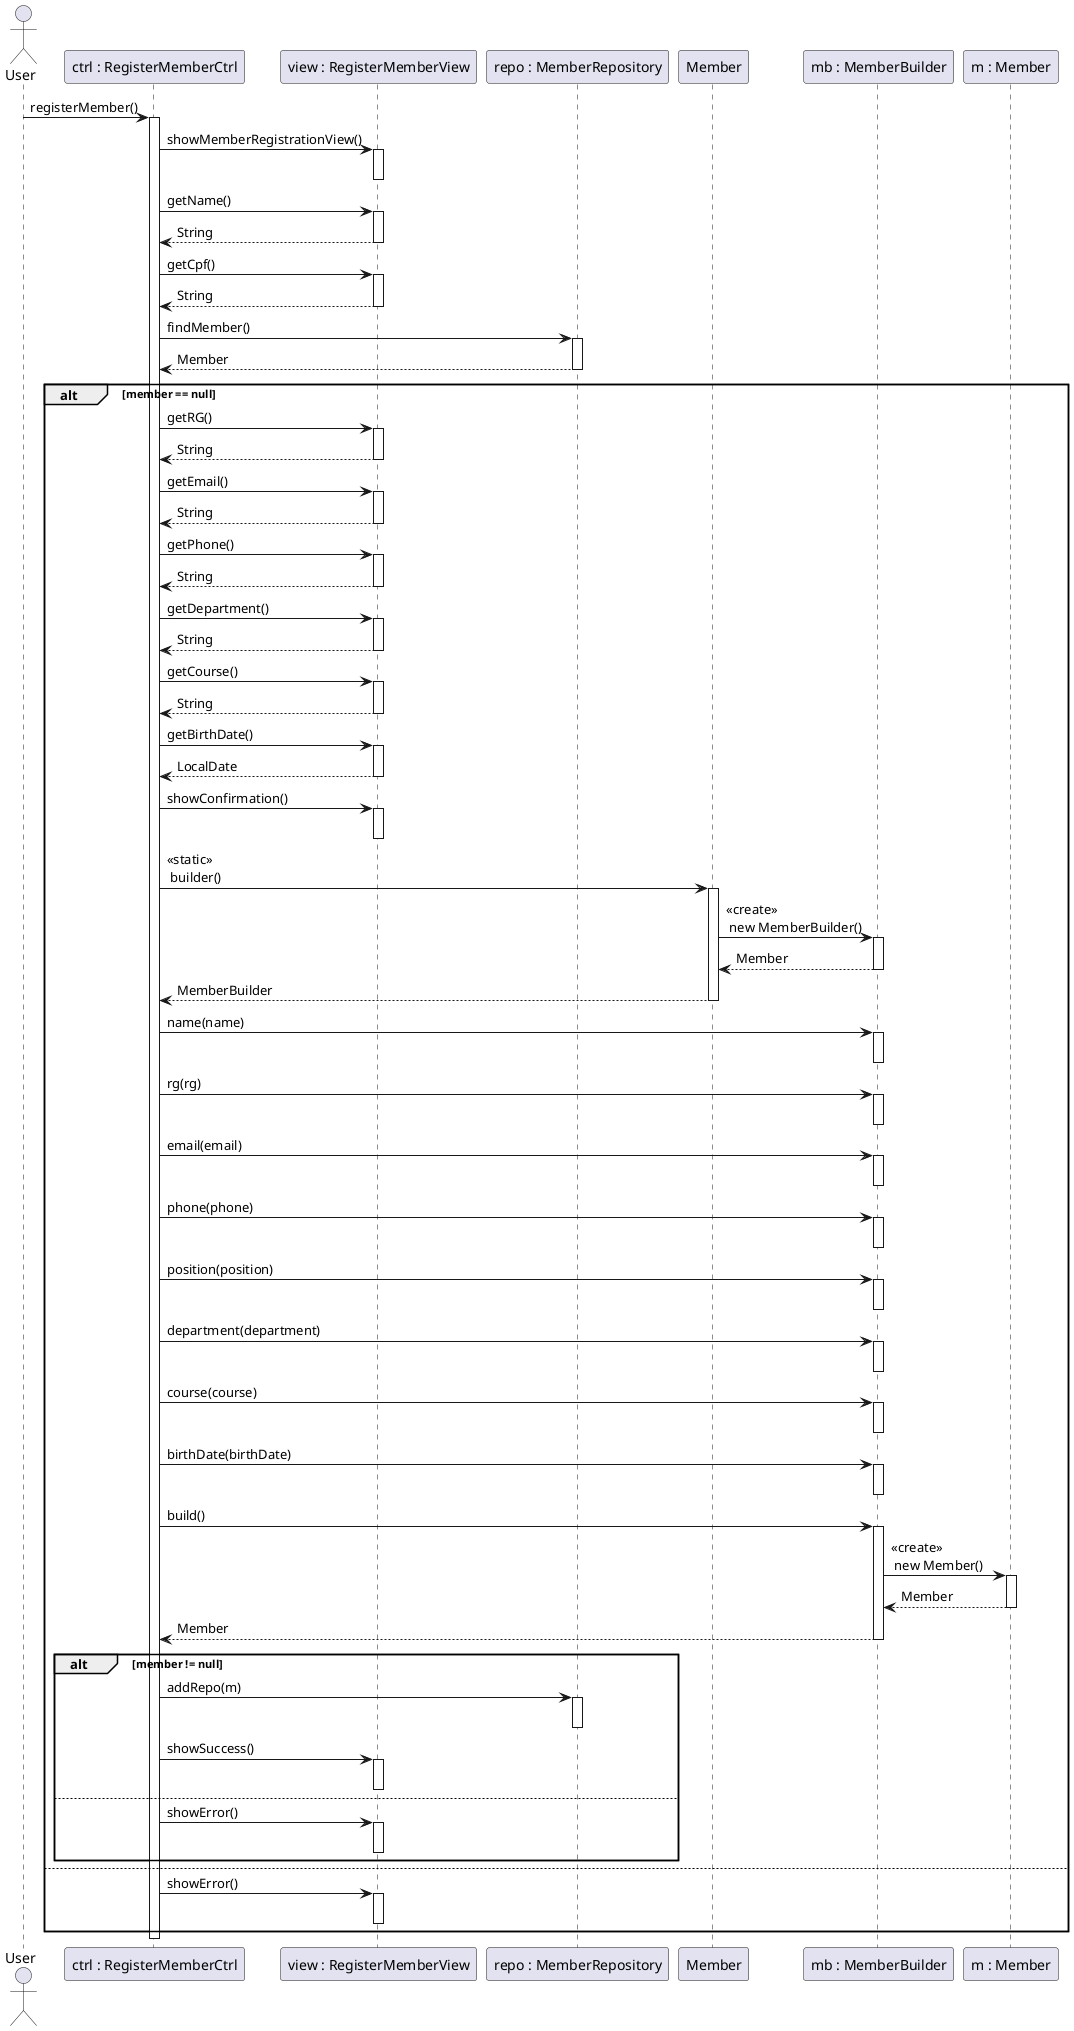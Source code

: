 @startuml
actor User
participant "ctrl : RegisterMemberCtrl" as Ctrl
participant "view : RegisterMemberView" as View
participant "repo : MemberRepository" as Repo
participant "Member" as sMember
participant "mb : MemberBuilder" as Builder
participant "m : Member" as Member

User -> Ctrl: registerMember()
activate Ctrl

Ctrl -> View: showMemberRegistrationView()
activate View
deactivate View

Ctrl -> View: getName()
activate View
View --> Ctrl: String
deactivate View

Ctrl -> View: getCpf()
activate View
View --> Ctrl: String
deactivate View

Ctrl -> Repo: findMember()
activate Repo
Repo --> Ctrl: Member
deactivate Repo
alt member == null
  Ctrl -> View: getRG()
  activate View
  View --> Ctrl: String
  deactivate View
    Ctrl -> View: getEmail()
  activate View
  View --> Ctrl: String
  deactivate View
    Ctrl -> View: getPhone()
  activate View
  View --> Ctrl: String
  deactivate View
    Ctrl -> View: getDepartment()
  activate View
  View --> Ctrl: String
  deactivate View
  Ctrl -> View: getCourse()
  activate View
  View --> Ctrl: String
  deactivate View
  Ctrl -> View: getBirthDate()
  activate View
  View --> Ctrl: LocalDate
  deactivate View
  Ctrl -> View: showConfirmation()
  activate View
  deactivate View
  
  Ctrl -> sMember: <<static>> \n builder()
  activate sMember 
  sMember -> Builder: <<create>> \n new MemberBuilder()
  activate Builder
  Builder --> sMember: Member
  deactivate Builder
  sMember --> Ctrl: MemberBuilder
  deactivate sMember
  Ctrl -> Builder: name(name)
  activate Builder
  deactivate Builder
  Ctrl -> Builder: rg(rg)
  activate Builder
  deactivate Builder
  Ctrl -> Builder: email(email)
  activate Builder
  deactivate Builder
  Ctrl -> Builder: phone(phone)
  activate Builder
  deactivate Builder
    Ctrl -> Builder: position(position)
  activate Builder
  deactivate Builder
    Ctrl -> Builder: department(department)
  activate Builder
  deactivate Builder
    Ctrl -> Builder: course(course)
  activate Builder
  deactivate Builder
    Ctrl -> Builder: birthDate(birthDate)
  activate Builder
  deactivate Builder
  Ctrl -> Builder: build()
  activate Builder
  Builder -> Member: <<create>> \n new Member()
  activate Member
  Member --> Builder: Member
  deactivate Member
  Builder --> Ctrl: Member
  deactivate Builder
  
  alt member != null
    Ctrl -> Repo: addRepo(m)
    activate Repo
    deactivate Repo
    Ctrl -> View: showSuccess()
    activate View
    deactivate View
  else
    Ctrl -> View: showError()
    activate View
    deactivate View
  end
else
  Ctrl -> View: showError()
  activate View
  deactivate View
end
deactivate Ctrl
@enduml
